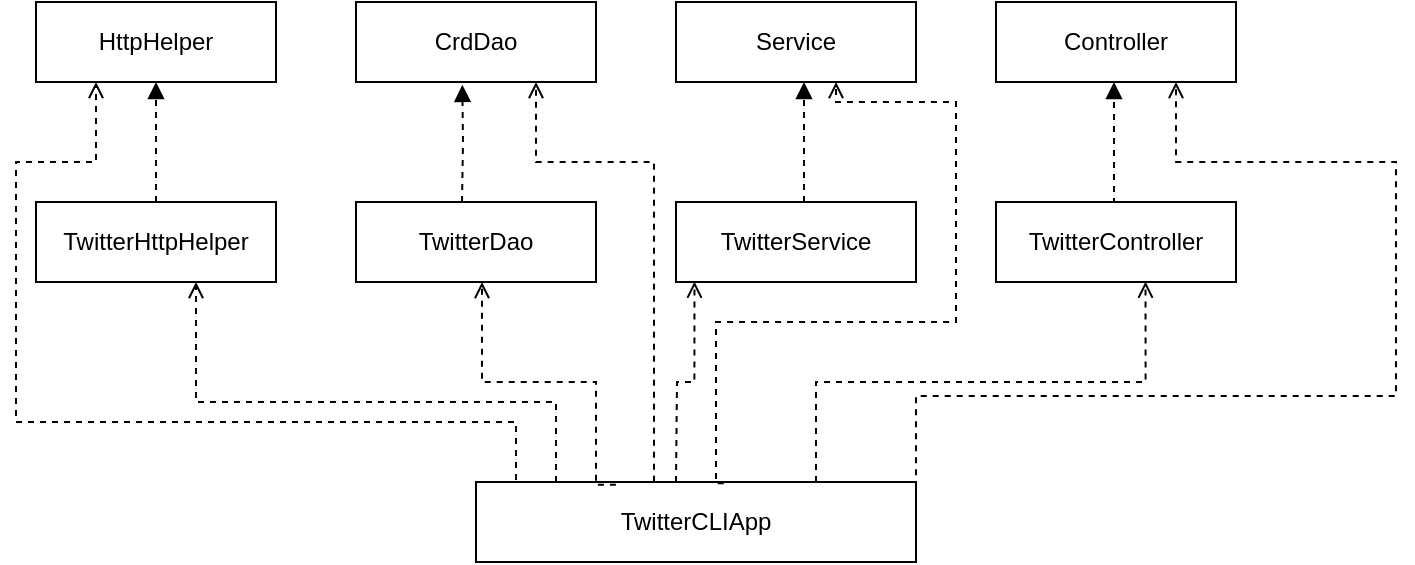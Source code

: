 <mxfile version="20.0.0" type="device"><diagram id="54thkaHleoZfONLTyWZA" name="Page-1"><mxGraphModel dx="1038" dy="579" grid="1" gridSize="10" guides="1" tooltips="1" connect="1" arrows="1" fold="1" page="1" pageScale="1" pageWidth="850" pageHeight="1100" math="0" shadow="0"><root><mxCell id="0"/><mxCell id="1" parent="0"/><mxCell id="TQB7cuq0jq3-COGiLaRw-11" value="" style="edgeStyle=orthogonalEdgeStyle;rounded=0;orthogonalLoop=1;jettySize=auto;html=1;dashed=1;endArrow=block;endFill=1;" edge="1" parent="1" source="TQB7cuq0jq3-COGiLaRw-1" target="TQB7cuq0jq3-COGiLaRw-7"><mxGeometry relative="1" as="geometry"/></mxCell><mxCell id="TQB7cuq0jq3-COGiLaRw-1" value="TwitterHttpHelper" style="rounded=0;whiteSpace=wrap;html=1;" vertex="1" parent="1"><mxGeometry x="40" y="260" width="120" height="40" as="geometry"/></mxCell><mxCell id="TQB7cuq0jq3-COGiLaRw-2" value="TwitterController" style="rounded=0;whiteSpace=wrap;html=1;" vertex="1" parent="1"><mxGeometry x="520" y="260" width="120" height="40" as="geometry"/></mxCell><mxCell id="TQB7cuq0jq3-COGiLaRw-3" value="TwitterService" style="rounded=0;whiteSpace=wrap;html=1;" vertex="1" parent="1"><mxGeometry x="360" y="260" width="120" height="40" as="geometry"/></mxCell><mxCell id="TQB7cuq0jq3-COGiLaRw-4" value="TwitterDao" style="rounded=0;whiteSpace=wrap;html=1;" vertex="1" parent="1"><mxGeometry x="200" y="260" width="120" height="40" as="geometry"/></mxCell><mxCell id="TQB7cuq0jq3-COGiLaRw-5" value="TwitterCLIApp" style="rounded=0;whiteSpace=wrap;html=1;" vertex="1" parent="1"><mxGeometry x="260" y="400" width="220" height="40" as="geometry"/></mxCell><mxCell id="TQB7cuq0jq3-COGiLaRw-6" value="Controller" style="rounded=0;whiteSpace=wrap;html=1;" vertex="1" parent="1"><mxGeometry x="520" y="160" width="120" height="40" as="geometry"/></mxCell><mxCell id="TQB7cuq0jq3-COGiLaRw-7" value="HttpHelper" style="rounded=0;whiteSpace=wrap;html=1;" vertex="1" parent="1"><mxGeometry x="40" y="160" width="120" height="40" as="geometry"/></mxCell><mxCell id="TQB7cuq0jq3-COGiLaRw-8" value="Service" style="rounded=0;whiteSpace=wrap;html=1;" vertex="1" parent="1"><mxGeometry x="360" y="160" width="120" height="40" as="geometry"/></mxCell><mxCell id="TQB7cuq0jq3-COGiLaRw-9" value="CrdDao" style="rounded=0;whiteSpace=wrap;html=1;" vertex="1" parent="1"><mxGeometry x="200" y="160" width="120" height="40" as="geometry"/></mxCell><mxCell id="TQB7cuq0jq3-COGiLaRw-12" value="" style="edgeStyle=orthogonalEdgeStyle;rounded=0;orthogonalLoop=1;jettySize=auto;html=1;dashed=1;endArrow=block;endFill=1;entryX=0.443;entryY=1.035;entryDx=0;entryDy=0;entryPerimeter=0;" edge="1" parent="1" target="TQB7cuq0jq3-COGiLaRw-9"><mxGeometry relative="1" as="geometry"><mxPoint x="253" y="260" as="sourcePoint"/><mxPoint x="110" y="210" as="targetPoint"/></mxGeometry></mxCell><mxCell id="TQB7cuq0jq3-COGiLaRw-14" value="" style="edgeStyle=orthogonalEdgeStyle;rounded=0;orthogonalLoop=1;jettySize=auto;html=1;dashed=1;endArrow=block;endFill=1;entryX=0.443;entryY=1.035;entryDx=0;entryDy=0;entryPerimeter=0;" edge="1" parent="1"><mxGeometry relative="1" as="geometry"><mxPoint x="424" y="260" as="sourcePoint"/><mxPoint x="424.0" y="200.0" as="targetPoint"/></mxGeometry></mxCell><mxCell id="TQB7cuq0jq3-COGiLaRw-16" value="" style="edgeStyle=orthogonalEdgeStyle;rounded=0;orthogonalLoop=1;jettySize=auto;html=1;dashed=1;endArrow=block;endFill=1;exitX=0.5;exitY=0;exitDx=0;exitDy=0;" edge="1" parent="1" source="TQB7cuq0jq3-COGiLaRw-2" target="TQB7cuq0jq3-COGiLaRw-6"><mxGeometry relative="1" as="geometry"><mxPoint x="434" y="266" as="sourcePoint"/><mxPoint x="434" y="210" as="targetPoint"/><Array as="points"><mxPoint x="579" y="260"/></Array></mxGeometry></mxCell><mxCell id="TQB7cuq0jq3-COGiLaRw-19" value="" style="edgeStyle=orthogonalEdgeStyle;rounded=0;orthogonalLoop=1;jettySize=auto;html=1;dashed=1;endArrow=open;endFill=0;exitX=0.25;exitY=0;exitDx=0;exitDy=0;" edge="1" parent="1" source="TQB7cuq0jq3-COGiLaRw-5"><mxGeometry relative="1" as="geometry"><mxPoint x="110" y="270" as="sourcePoint"/><mxPoint x="70" y="200" as="targetPoint"/><Array as="points"><mxPoint x="280" y="400"/><mxPoint x="280" y="370"/><mxPoint x="30" y="370"/><mxPoint x="30" y="240"/><mxPoint x="70" y="240"/></Array></mxGeometry></mxCell><mxCell id="TQB7cuq0jq3-COGiLaRw-20" value="" style="edgeStyle=orthogonalEdgeStyle;rounded=0;orthogonalLoop=1;jettySize=auto;html=1;dashed=1;endArrow=open;endFill=0;entryX=0.75;entryY=1;entryDx=0;entryDy=0;exitX=0.431;exitY=0;exitDx=0;exitDy=0;exitPerimeter=0;" edge="1" parent="1" source="TQB7cuq0jq3-COGiLaRw-5" target="TQB7cuq0jq3-COGiLaRw-9"><mxGeometry relative="1" as="geometry"><mxPoint x="349" y="360" as="sourcePoint"/><mxPoint x="330" y="250" as="targetPoint"/><Array as="points"><mxPoint x="349" y="240"/><mxPoint x="290" y="240"/></Array></mxGeometry></mxCell><mxCell id="TQB7cuq0jq3-COGiLaRw-22" value="" style="edgeStyle=orthogonalEdgeStyle;rounded=0;orthogonalLoop=1;jettySize=auto;html=1;dashed=1;endArrow=open;endFill=0;exitX=0.688;exitY=0;exitDx=0;exitDy=0;exitPerimeter=0;entryX=0.75;entryY=1;entryDx=0;entryDy=0;" edge="1" parent="1" source="TQB7cuq0jq3-COGiLaRw-5" target="TQB7cuq0jq3-COGiLaRw-6"><mxGeometry relative="1" as="geometry"><mxPoint x="140" y="300" as="sourcePoint"/><mxPoint x="660" y="250" as="targetPoint"/><Array as="points"><mxPoint x="480" y="400"/><mxPoint x="480" y="357"/><mxPoint x="720" y="357"/><mxPoint x="720" y="240"/><mxPoint x="610" y="240"/></Array></mxGeometry></mxCell><mxCell id="TQB7cuq0jq3-COGiLaRw-27" value="" style="edgeStyle=orthogonalEdgeStyle;rounded=0;orthogonalLoop=1;jettySize=auto;html=1;dashed=1;endArrow=open;endFill=0;entryX=0.667;entryY=1;entryDx=0;entryDy=0;entryPerimeter=0;exitX=0.563;exitY=0.015;exitDx=0;exitDy=0;exitPerimeter=0;" edge="1" parent="1" source="TQB7cuq0jq3-COGiLaRw-5" target="TQB7cuq0jq3-COGiLaRw-8"><mxGeometry relative="1" as="geometry"><mxPoint x="440" y="270" as="sourcePoint"/><mxPoint x="434" y="210" as="targetPoint"/><Array as="points"><mxPoint x="380" y="401"/><mxPoint x="380" y="320"/><mxPoint x="500" y="320"/><mxPoint x="500" y="210"/><mxPoint x="440" y="210"/></Array></mxGeometry></mxCell><mxCell id="TQB7cuq0jq3-COGiLaRw-29" value="" style="edgeStyle=orthogonalEdgeStyle;rounded=0;orthogonalLoop=1;jettySize=auto;html=1;dashed=1;endArrow=open;endFill=0;" edge="1" parent="1"><mxGeometry relative="1" as="geometry"><mxPoint x="330" y="400" as="sourcePoint"/><mxPoint x="120" y="300" as="targetPoint"/><Array as="points"><mxPoint x="300" y="400"/><mxPoint x="300" y="360"/><mxPoint x="120" y="360"/></Array></mxGeometry></mxCell><mxCell id="TQB7cuq0jq3-COGiLaRw-32" value="" style="edgeStyle=orthogonalEdgeStyle;rounded=0;orthogonalLoop=1;jettySize=auto;html=1;dashed=1;endArrow=open;endFill=0;exitX=0.318;exitY=0.035;exitDx=0;exitDy=0;exitPerimeter=0;" edge="1" parent="1" source="TQB7cuq0jq3-COGiLaRw-5"><mxGeometry relative="1" as="geometry"><mxPoint x="263" y="270" as="sourcePoint"/><mxPoint x="263" y="300" as="targetPoint"/><Array as="points"><mxPoint x="320" y="401"/><mxPoint x="320" y="350"/><mxPoint x="263" y="350"/></Array></mxGeometry></mxCell><mxCell id="TQB7cuq0jq3-COGiLaRw-33" value="" style="edgeStyle=orthogonalEdgeStyle;rounded=0;orthogonalLoop=1;jettySize=auto;html=1;dashed=1;endArrow=open;endFill=0;entryX=0.077;entryY=0.995;entryDx=0;entryDy=0;entryPerimeter=0;" edge="1" parent="1" target="TQB7cuq0jq3-COGiLaRw-3"><mxGeometry relative="1" as="geometry"><mxPoint x="360" y="400" as="sourcePoint"/><mxPoint x="360" y="340" as="targetPoint"/></mxGeometry></mxCell><mxCell id="TQB7cuq0jq3-COGiLaRw-34" value="" style="edgeStyle=orthogonalEdgeStyle;rounded=0;orthogonalLoop=1;jettySize=auto;html=1;dashed=1;endArrow=open;endFill=0;entryX=0.623;entryY=0.995;entryDx=0;entryDy=0;entryPerimeter=0;" edge="1" parent="1" target="TQB7cuq0jq3-COGiLaRw-2"><mxGeometry relative="1" as="geometry"><mxPoint x="430" y="400" as="sourcePoint"/><mxPoint x="589" y="210" as="targetPoint"/><Array as="points"><mxPoint x="430" y="350"/><mxPoint x="595" y="350"/></Array></mxGeometry></mxCell></root></mxGraphModel></diagram></mxfile>